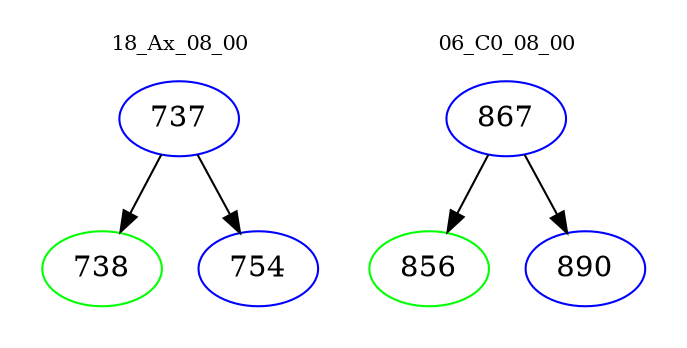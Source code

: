 digraph{
subgraph cluster_0 {
color = white
label = "18_Ax_08_00";
fontsize=10;
T0_737 [label="737", color="blue"]
T0_737 -> T0_738 [color="black"]
T0_738 [label="738", color="green"]
T0_737 -> T0_754 [color="black"]
T0_754 [label="754", color="blue"]
}
subgraph cluster_1 {
color = white
label = "06_C0_08_00";
fontsize=10;
T1_867 [label="867", color="blue"]
T1_867 -> T1_856 [color="black"]
T1_856 [label="856", color="green"]
T1_867 -> T1_890 [color="black"]
T1_890 [label="890", color="blue"]
}
}
